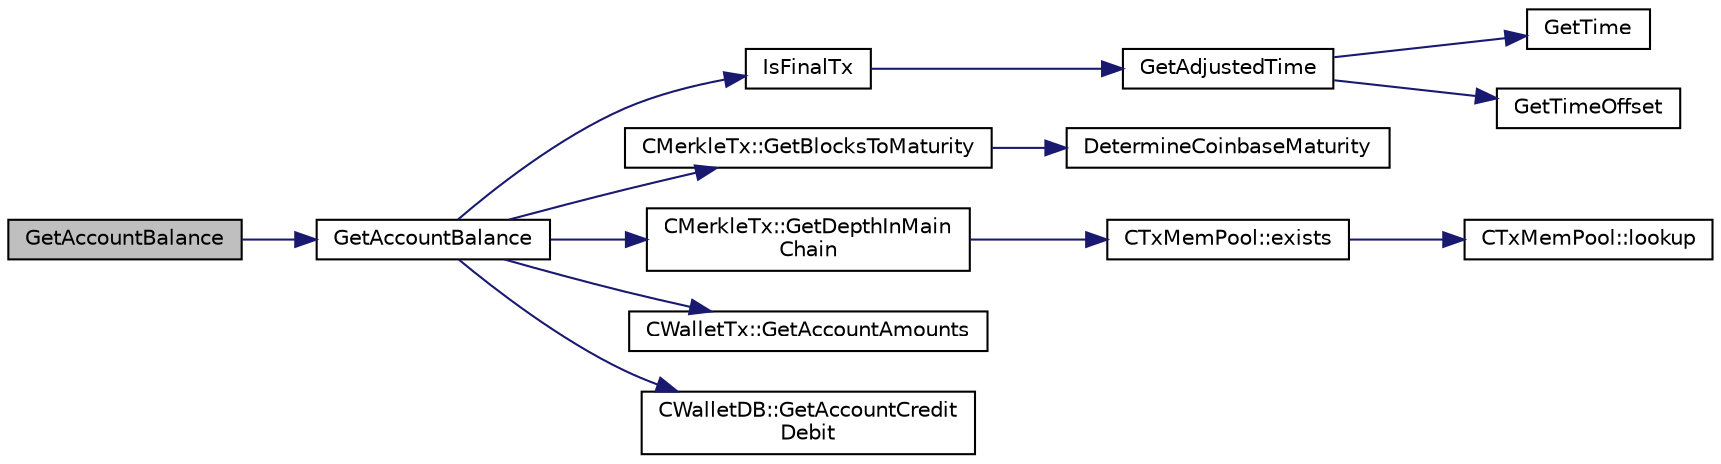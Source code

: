 digraph "GetAccountBalance"
{
  edge [fontname="Helvetica",fontsize="10",labelfontname="Helvetica",labelfontsize="10"];
  node [fontname="Helvetica",fontsize="10",shape=record];
  rankdir="LR";
  Node281 [label="GetAccountBalance",height=0.2,width=0.4,color="black", fillcolor="grey75", style="filled", fontcolor="black"];
  Node281 -> Node282 [color="midnightblue",fontsize="10",style="solid",fontname="Helvetica"];
  Node282 [label="GetAccountBalance",height=0.2,width=0.4,color="black", fillcolor="white", style="filled",URL="$df/d1d/rpcwallet_8cpp.html#a02d239cd69692dab8bbb33eb0010de1b"];
  Node282 -> Node283 [color="midnightblue",fontsize="10",style="solid",fontname="Helvetica"];
  Node283 [label="IsFinalTx",height=0.2,width=0.4,color="black", fillcolor="white", style="filled",URL="$df/d0a/main_8cpp.html#adc332cd7ac94e639bb4239618341be19"];
  Node283 -> Node284 [color="midnightblue",fontsize="10",style="solid",fontname="Helvetica"];
  Node284 [label="GetAdjustedTime",height=0.2,width=0.4,color="black", fillcolor="white", style="filled",URL="$df/d2d/util_8cpp.html#a09f81b9c7650f898cf3cf305b87547e6"];
  Node284 -> Node285 [color="midnightblue",fontsize="10",style="solid",fontname="Helvetica"];
  Node285 [label="GetTime",height=0.2,width=0.4,color="black", fillcolor="white", style="filled",URL="$df/d2d/util_8cpp.html#a46fac5fba8ba905b5f9acb364f5d8c6f"];
  Node284 -> Node286 [color="midnightblue",fontsize="10",style="solid",fontname="Helvetica"];
  Node286 [label="GetTimeOffset",height=0.2,width=0.4,color="black", fillcolor="white", style="filled",URL="$df/d2d/util_8cpp.html#a50ca5344c75631267633f15cfe5e983e"];
  Node282 -> Node287 [color="midnightblue",fontsize="10",style="solid",fontname="Helvetica"];
  Node287 [label="CMerkleTx::GetBlocksToMaturity",height=0.2,width=0.4,color="black", fillcolor="white", style="filled",URL="$d1/dff/class_c_merkle_tx.html#a69ebd437f7b44169659c3527fe73b6ab"];
  Node287 -> Node288 [color="midnightblue",fontsize="10",style="solid",fontname="Helvetica"];
  Node288 [label="DetermineCoinbaseMaturity",height=0.2,width=0.4,color="black", fillcolor="white", style="filled",URL="$d1/d08/proofs_8cpp.html#a97478c8207cae73889a6b1fbbc3c67e3",tooltip="Determine Coinbase Maturity (generally not a good idea - done so to increase speed) ..."];
  Node282 -> Node289 [color="midnightblue",fontsize="10",style="solid",fontname="Helvetica"];
  Node289 [label="CMerkleTx::GetDepthInMain\lChain",height=0.2,width=0.4,color="black", fillcolor="white", style="filled",URL="$d1/dff/class_c_merkle_tx.html#a887a9f1a0b7fc64b43e42cec76b38ef9"];
  Node289 -> Node290 [color="midnightblue",fontsize="10",style="solid",fontname="Helvetica"];
  Node290 [label="CTxMemPool::exists",height=0.2,width=0.4,color="black", fillcolor="white", style="filled",URL="$db/d98/class_c_tx_mem_pool.html#a8b7a13b5289ab839d4460f41a7da9789"];
  Node290 -> Node291 [color="midnightblue",fontsize="10",style="solid",fontname="Helvetica"];
  Node291 [label="CTxMemPool::lookup",height=0.2,width=0.4,color="black", fillcolor="white", style="filled",URL="$db/d98/class_c_tx_mem_pool.html#ad6d9966cdeb4b6586f7186e709b4e77e"];
  Node282 -> Node292 [color="midnightblue",fontsize="10",style="solid",fontname="Helvetica"];
  Node292 [label="CWalletTx::GetAccountAmounts",height=0.2,width=0.4,color="black", fillcolor="white", style="filled",URL="$d6/d53/class_c_wallet_tx.html#ad74c232cc8983a1c032f2163751695ed"];
  Node282 -> Node293 [color="midnightblue",fontsize="10",style="solid",fontname="Helvetica"];
  Node293 [label="CWalletDB::GetAccountCredit\lDebit",height=0.2,width=0.4,color="black", fillcolor="white", style="filled",URL="$d4/d90/class_c_wallet_d_b.html#a7b853e605ddba528896e60c766b59075"];
}
